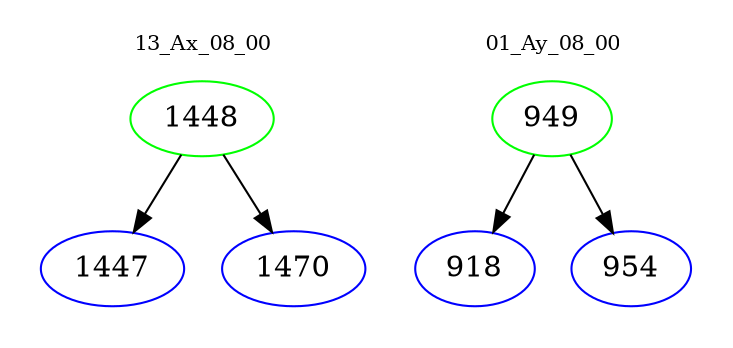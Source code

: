 digraph{
subgraph cluster_0 {
color = white
label = "13_Ax_08_00";
fontsize=10;
T0_1448 [label="1448", color="green"]
T0_1448 -> T0_1447 [color="black"]
T0_1447 [label="1447", color="blue"]
T0_1448 -> T0_1470 [color="black"]
T0_1470 [label="1470", color="blue"]
}
subgraph cluster_1 {
color = white
label = "01_Ay_08_00";
fontsize=10;
T1_949 [label="949", color="green"]
T1_949 -> T1_918 [color="black"]
T1_918 [label="918", color="blue"]
T1_949 -> T1_954 [color="black"]
T1_954 [label="954", color="blue"]
}
}
